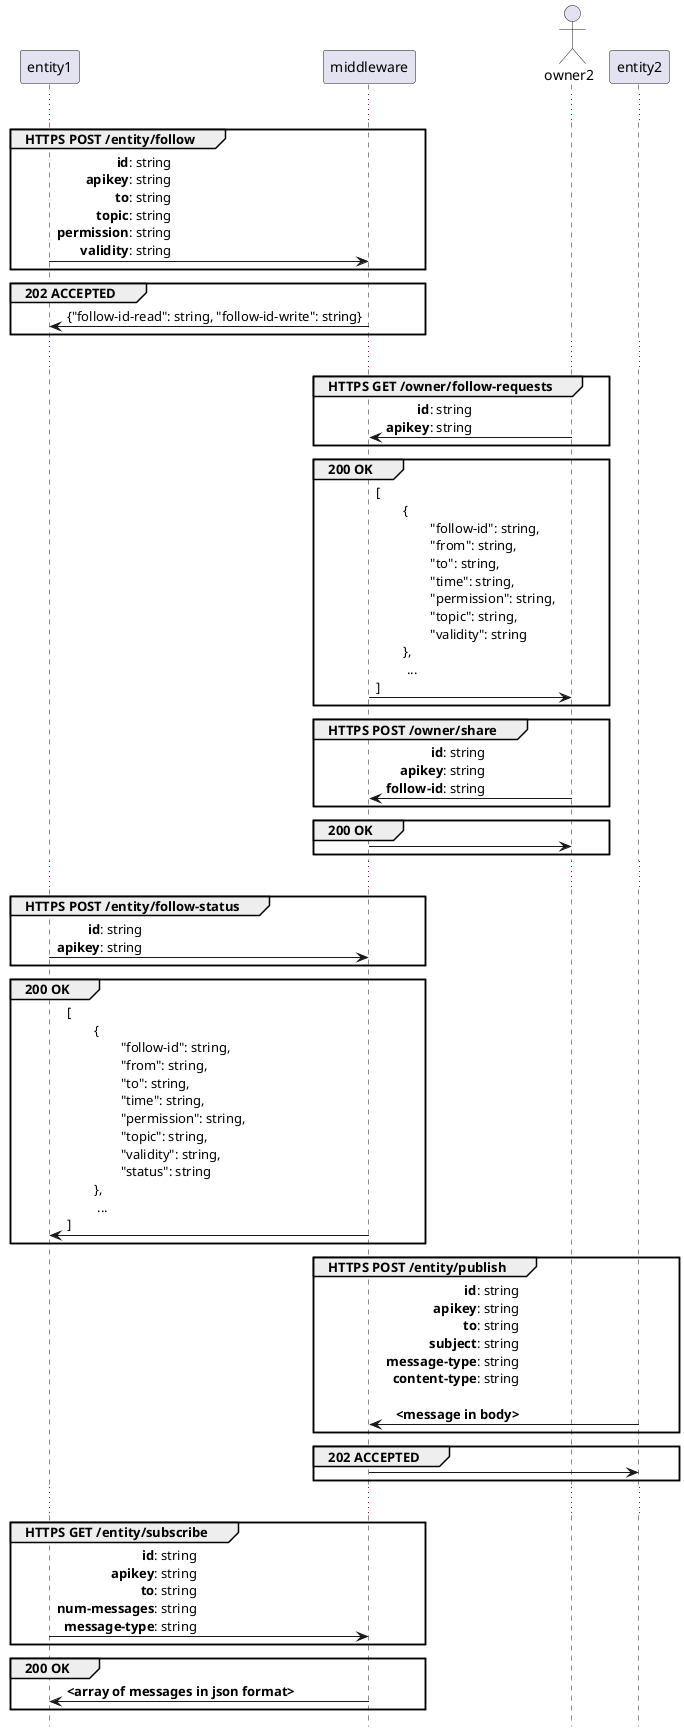 @startuml
hide footbox


...
group HTTPS POST /entity/follow
entity1 -> middleware: **id**: string\r**apikey**: string\r**to**: string\r**topic**: string\r**permission**: string\r**validity**: string
end

group 202 ACCEPTED
middleware -> entity1: {"follow-id-read": string, "follow-id-write": string}
end

...

actor owner2

group HTTPS GET /owner/follow-requests
owner2 -> middleware:**id**: string\r**apikey**: string
end

group 200 OK
middleware -> owner2: [\l\t{\t\r\t\t"follow-id": string,\r\t\t"from": string,\r\t\t"to": string,\r\t\t"time": string,\r\t\t"permission": string,\r\t\t"topic": string,\r\t\t"validity": string\r\t},\l\t ...\l]
end

group HTTPS POST /owner/share
owner2 -> middleware : **id**: string\r**apikey**: string\r**follow-id**: string
end

group 200 OK
middleware -> owner2
end

...
group HTTPS POST /entity/follow-status
entity1 -> middleware: **id**: string\r**apikey**: string
end

group 200 OK
middleware -> entity1: [\l\t{\t\r\t\t"follow-id": string,\r\t\t"from": string,\r\t\t"to": string,\r\t\t"time": string,\r\t\t"permission": string,\r\t\t"topic": string,\r\t\t"validity": string,\r\t\t"status": string\r\t},\l\t ...\l]
end


group HTTPS POST /entity/publish
entity2 -> middleware: **id**: string\r**apikey**: string\r**to**: string\r**subject**: string\r**message-type**: string\r**content-type**: string\r\r**<message in body>**
end

group 202 ACCEPTED
middleware -> entity2:
end

...
group HTTPS GET /entity/subscribe

entity1 -> middleware: **id**: string\r**apikey**: string\r**to**: string\r**num-messages**: string\r**message-type**: string
end

group 200 OK
middleware -> entity1: **<array of messages in json format>**
end

@enduml
